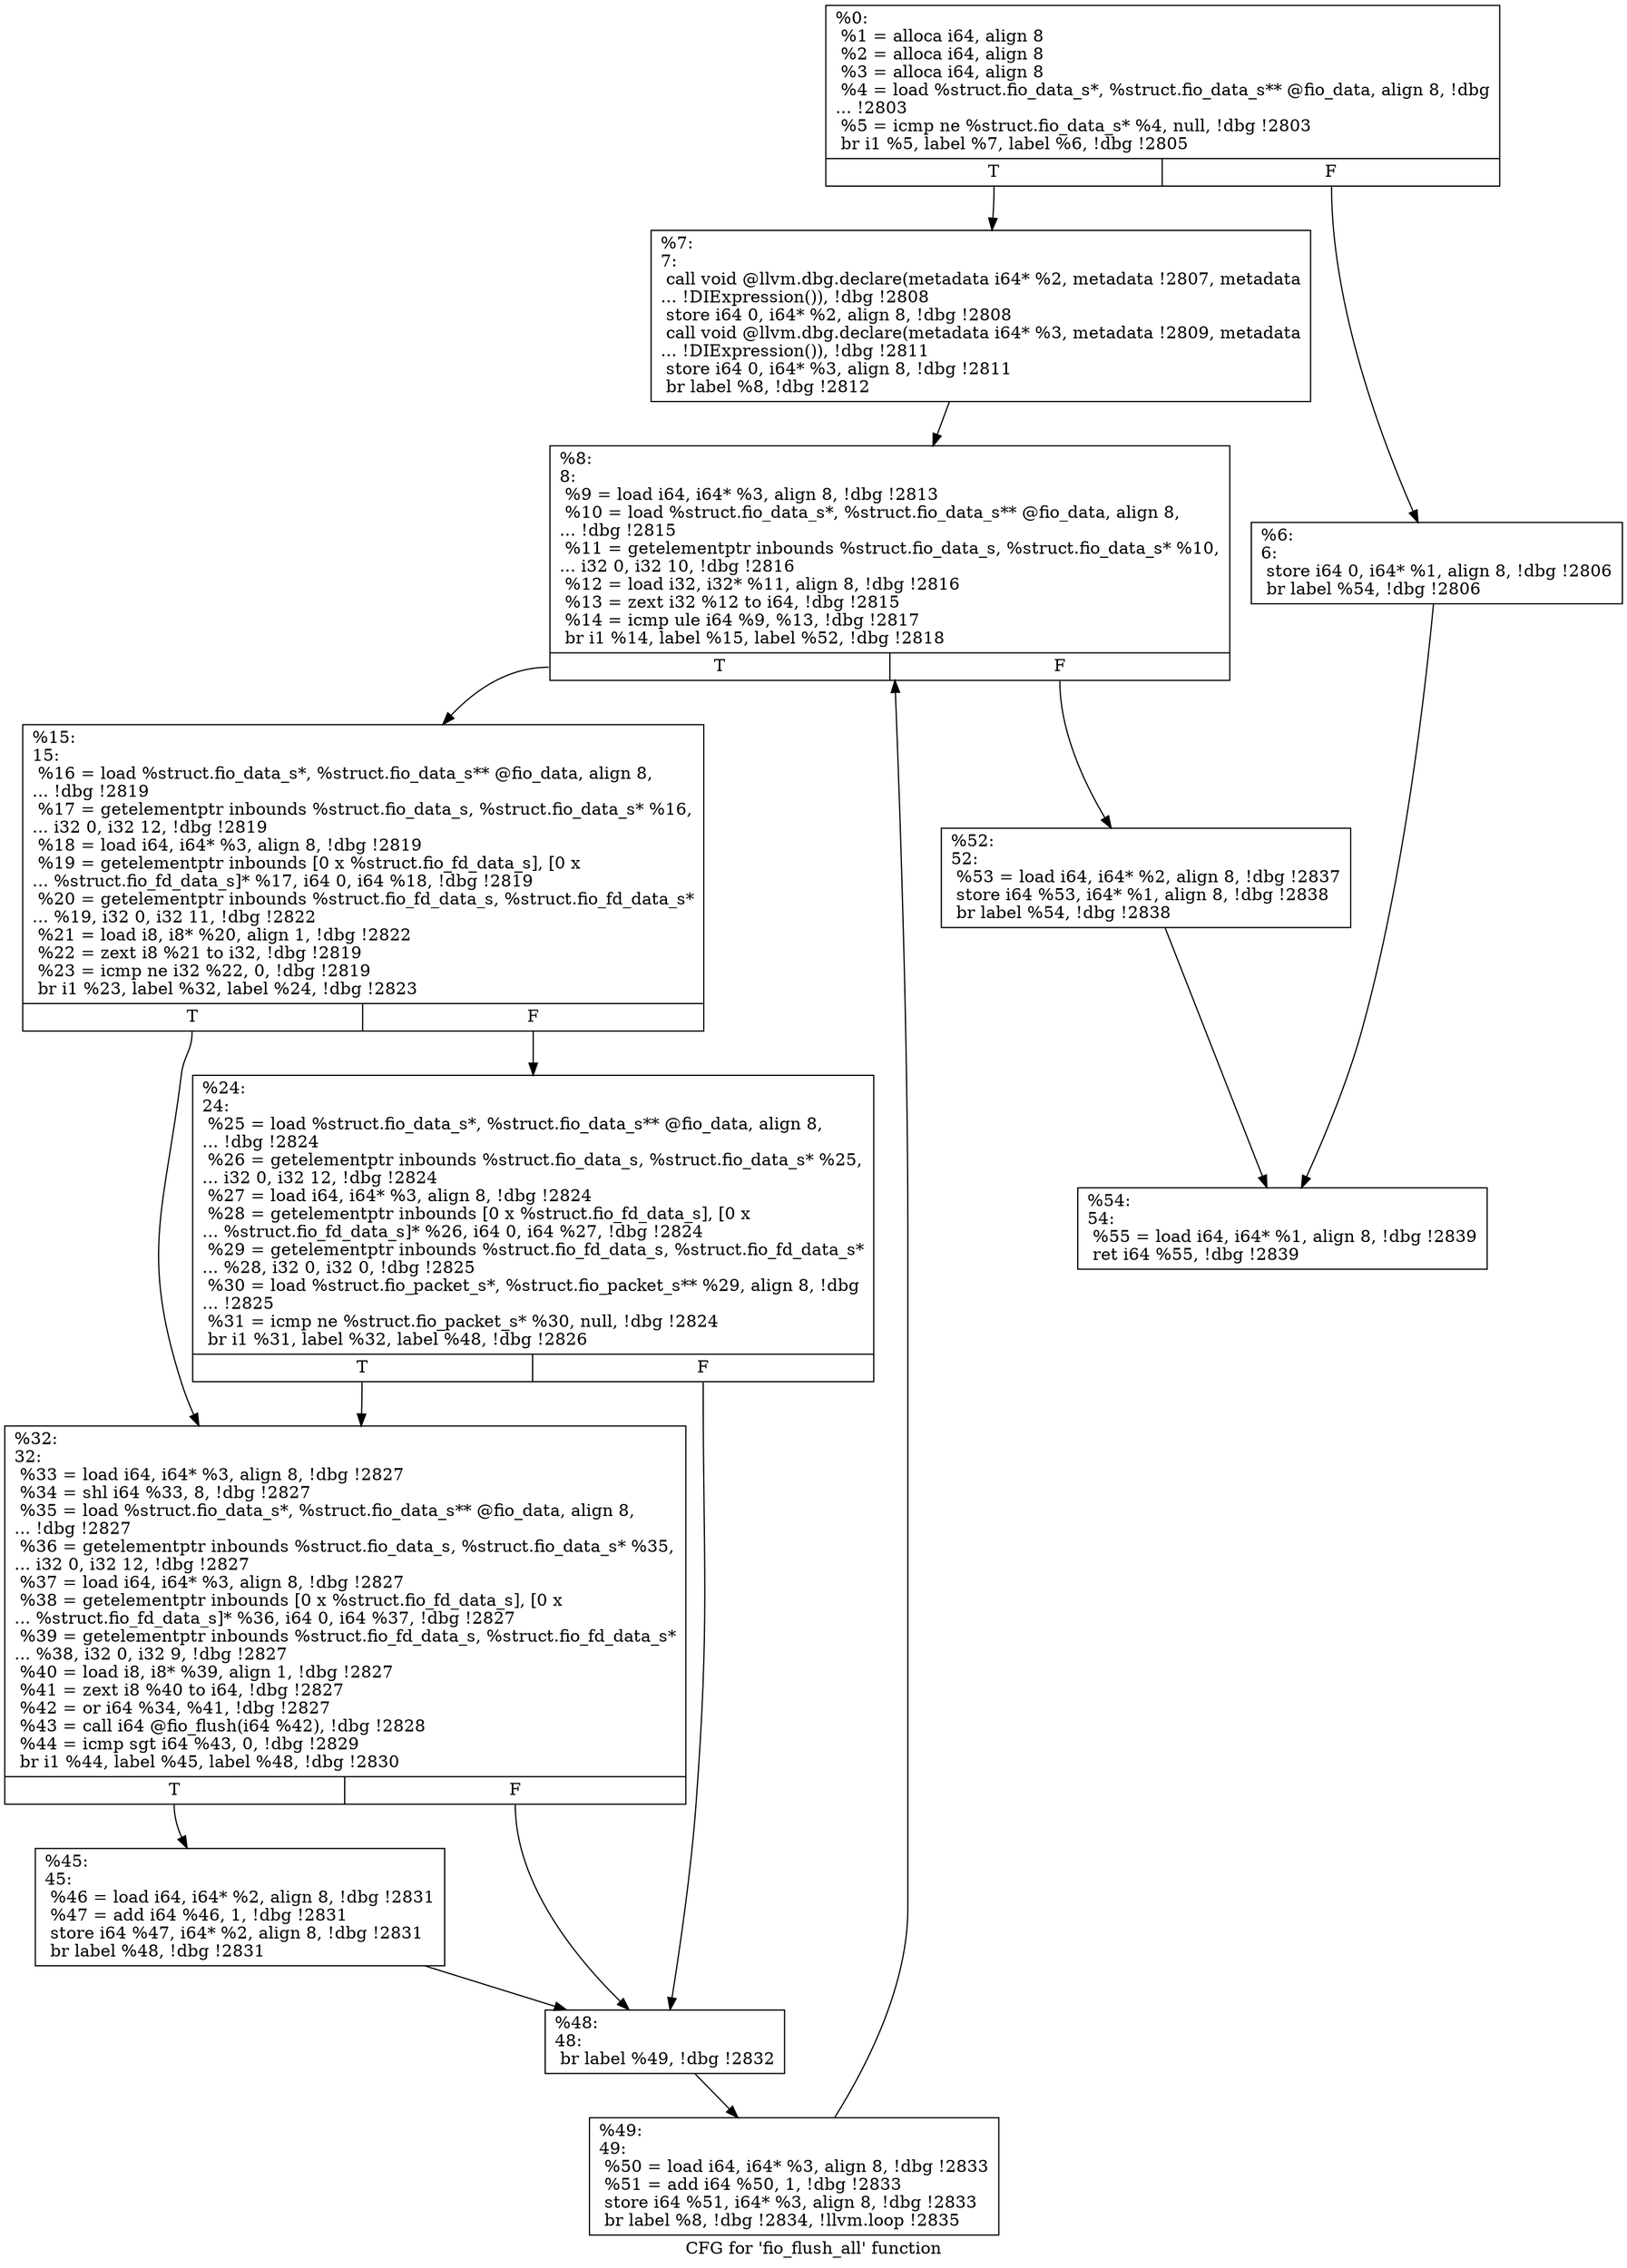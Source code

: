 digraph "CFG for 'fio_flush_all' function" {
	label="CFG for 'fio_flush_all' function";

	Node0x5568515638f0 [shape=record,label="{%0:\l  %1 = alloca i64, align 8\l  %2 = alloca i64, align 8\l  %3 = alloca i64, align 8\l  %4 = load %struct.fio_data_s*, %struct.fio_data_s** @fio_data, align 8, !dbg\l... !2803\l  %5 = icmp ne %struct.fio_data_s* %4, null, !dbg !2803\l  br i1 %5, label %7, label %6, !dbg !2805\l|{<s0>T|<s1>F}}"];
	Node0x5568515638f0:s0 -> Node0x556851565260;
	Node0x5568515638f0:s1 -> Node0x556851565210;
	Node0x556851565210 [shape=record,label="{%6:\l6:                                                \l  store i64 0, i64* %1, align 8, !dbg !2806\l  br label %54, !dbg !2806\l}"];
	Node0x556851565210 -> Node0x556851565530;
	Node0x556851565260 [shape=record,label="{%7:\l7:                                                \l  call void @llvm.dbg.declare(metadata i64* %2, metadata !2807, metadata\l... !DIExpression()), !dbg !2808\l  store i64 0, i64* %2, align 8, !dbg !2808\l  call void @llvm.dbg.declare(metadata i64* %3, metadata !2809, metadata\l... !DIExpression()), !dbg !2811\l  store i64 0, i64* %3, align 8, !dbg !2811\l  br label %8, !dbg !2812\l}"];
	Node0x556851565260 -> Node0x5568515652b0;
	Node0x5568515652b0 [shape=record,label="{%8:\l8:                                                \l  %9 = load i64, i64* %3, align 8, !dbg !2813\l  %10 = load %struct.fio_data_s*, %struct.fio_data_s** @fio_data, align 8,\l... !dbg !2815\l  %11 = getelementptr inbounds %struct.fio_data_s, %struct.fio_data_s* %10,\l... i32 0, i32 10, !dbg !2816\l  %12 = load i32, i32* %11, align 8, !dbg !2816\l  %13 = zext i32 %12 to i64, !dbg !2815\l  %14 = icmp ule i64 %9, %13, !dbg !2817\l  br i1 %14, label %15, label %52, !dbg !2818\l|{<s0>T|<s1>F}}"];
	Node0x5568515652b0:s0 -> Node0x556851565300;
	Node0x5568515652b0:s1 -> Node0x5568515654e0;
	Node0x556851565300 [shape=record,label="{%15:\l15:                                               \l  %16 = load %struct.fio_data_s*, %struct.fio_data_s** @fio_data, align 8,\l... !dbg !2819\l  %17 = getelementptr inbounds %struct.fio_data_s, %struct.fio_data_s* %16,\l... i32 0, i32 12, !dbg !2819\l  %18 = load i64, i64* %3, align 8, !dbg !2819\l  %19 = getelementptr inbounds [0 x %struct.fio_fd_data_s], [0 x\l... %struct.fio_fd_data_s]* %17, i64 0, i64 %18, !dbg !2819\l  %20 = getelementptr inbounds %struct.fio_fd_data_s, %struct.fio_fd_data_s*\l... %19, i32 0, i32 11, !dbg !2822\l  %21 = load i8, i8* %20, align 1, !dbg !2822\l  %22 = zext i8 %21 to i32, !dbg !2819\l  %23 = icmp ne i32 %22, 0, !dbg !2819\l  br i1 %23, label %32, label %24, !dbg !2823\l|{<s0>T|<s1>F}}"];
	Node0x556851565300:s0 -> Node0x5568515653a0;
	Node0x556851565300:s1 -> Node0x556851565350;
	Node0x556851565350 [shape=record,label="{%24:\l24:                                               \l  %25 = load %struct.fio_data_s*, %struct.fio_data_s** @fio_data, align 8,\l... !dbg !2824\l  %26 = getelementptr inbounds %struct.fio_data_s, %struct.fio_data_s* %25,\l... i32 0, i32 12, !dbg !2824\l  %27 = load i64, i64* %3, align 8, !dbg !2824\l  %28 = getelementptr inbounds [0 x %struct.fio_fd_data_s], [0 x\l... %struct.fio_fd_data_s]* %26, i64 0, i64 %27, !dbg !2824\l  %29 = getelementptr inbounds %struct.fio_fd_data_s, %struct.fio_fd_data_s*\l... %28, i32 0, i32 0, !dbg !2825\l  %30 = load %struct.fio_packet_s*, %struct.fio_packet_s** %29, align 8, !dbg\l... !2825\l  %31 = icmp ne %struct.fio_packet_s* %30, null, !dbg !2824\l  br i1 %31, label %32, label %48, !dbg !2826\l|{<s0>T|<s1>F}}"];
	Node0x556851565350:s0 -> Node0x5568515653a0;
	Node0x556851565350:s1 -> Node0x556851565440;
	Node0x5568515653a0 [shape=record,label="{%32:\l32:                                               \l  %33 = load i64, i64* %3, align 8, !dbg !2827\l  %34 = shl i64 %33, 8, !dbg !2827\l  %35 = load %struct.fio_data_s*, %struct.fio_data_s** @fio_data, align 8,\l... !dbg !2827\l  %36 = getelementptr inbounds %struct.fio_data_s, %struct.fio_data_s* %35,\l... i32 0, i32 12, !dbg !2827\l  %37 = load i64, i64* %3, align 8, !dbg !2827\l  %38 = getelementptr inbounds [0 x %struct.fio_fd_data_s], [0 x\l... %struct.fio_fd_data_s]* %36, i64 0, i64 %37, !dbg !2827\l  %39 = getelementptr inbounds %struct.fio_fd_data_s, %struct.fio_fd_data_s*\l... %38, i32 0, i32 9, !dbg !2827\l  %40 = load i8, i8* %39, align 1, !dbg !2827\l  %41 = zext i8 %40 to i64, !dbg !2827\l  %42 = or i64 %34, %41, !dbg !2827\l  %43 = call i64 @fio_flush(i64 %42), !dbg !2828\l  %44 = icmp sgt i64 %43, 0, !dbg !2829\l  br i1 %44, label %45, label %48, !dbg !2830\l|{<s0>T|<s1>F}}"];
	Node0x5568515653a0:s0 -> Node0x5568515653f0;
	Node0x5568515653a0:s1 -> Node0x556851565440;
	Node0x5568515653f0 [shape=record,label="{%45:\l45:                                               \l  %46 = load i64, i64* %2, align 8, !dbg !2831\l  %47 = add i64 %46, 1, !dbg !2831\l  store i64 %47, i64* %2, align 8, !dbg !2831\l  br label %48, !dbg !2831\l}"];
	Node0x5568515653f0 -> Node0x556851565440;
	Node0x556851565440 [shape=record,label="{%48:\l48:                                               \l  br label %49, !dbg !2832\l}"];
	Node0x556851565440 -> Node0x556851565490;
	Node0x556851565490 [shape=record,label="{%49:\l49:                                               \l  %50 = load i64, i64* %3, align 8, !dbg !2833\l  %51 = add i64 %50, 1, !dbg !2833\l  store i64 %51, i64* %3, align 8, !dbg !2833\l  br label %8, !dbg !2834, !llvm.loop !2835\l}"];
	Node0x556851565490 -> Node0x5568515652b0;
	Node0x5568515654e0 [shape=record,label="{%52:\l52:                                               \l  %53 = load i64, i64* %2, align 8, !dbg !2837\l  store i64 %53, i64* %1, align 8, !dbg !2838\l  br label %54, !dbg !2838\l}"];
	Node0x5568515654e0 -> Node0x556851565530;
	Node0x556851565530 [shape=record,label="{%54:\l54:                                               \l  %55 = load i64, i64* %1, align 8, !dbg !2839\l  ret i64 %55, !dbg !2839\l}"];
}
